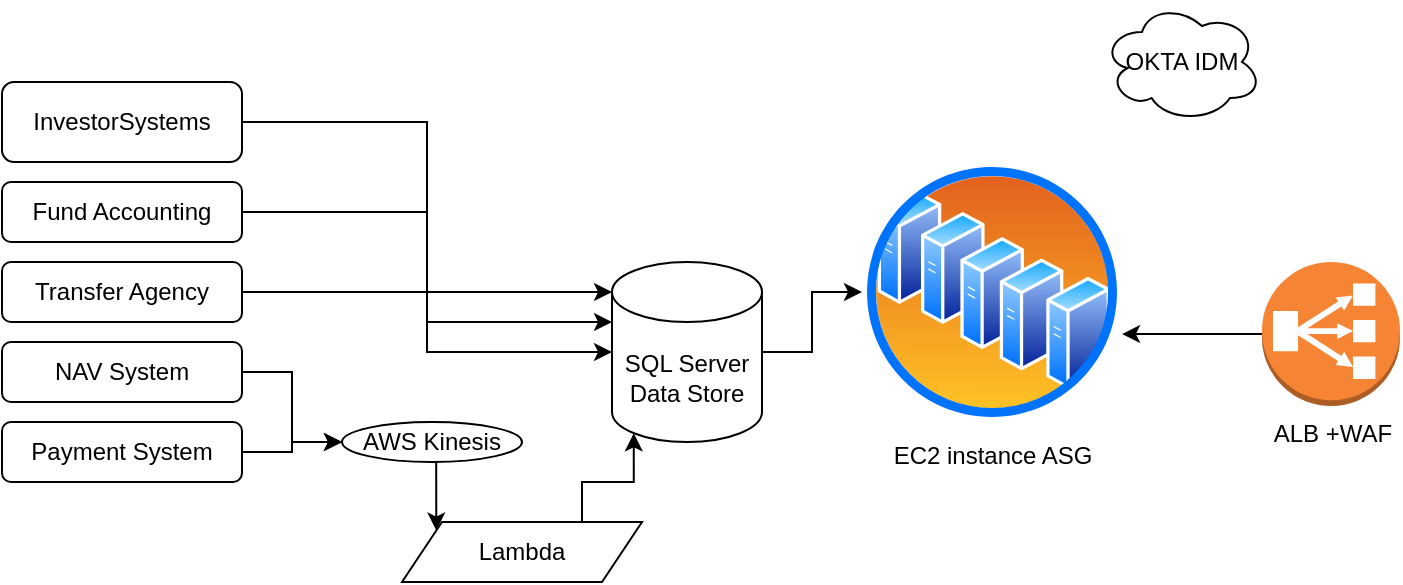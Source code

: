 <mxfile version="18.0.6" type="device"><diagram id="xZb8ztp30uQzBRslXyxt" name="Page-1"><mxGraphModel dx="782" dy="513" grid="1" gridSize="10" guides="1" tooltips="1" connect="1" arrows="1" fold="1" page="1" pageScale="1" pageWidth="850" pageHeight="1100" math="0" shadow="0"><root><mxCell id="0"/><mxCell id="1" parent="0"/><mxCell id="O4y8hNRlRir7KVVX-e8_-9" style="edgeStyle=orthogonalEdgeStyle;rounded=0;orthogonalLoop=1;jettySize=auto;html=1;exitX=1;exitY=0.5;exitDx=0;exitDy=0;entryX=0;entryY=0;entryDx=0;entryDy=15;entryPerimeter=0;" edge="1" parent="1" source="O4y8hNRlRir7KVVX-e8_-1" target="O4y8hNRlRir7KVVX-e8_-7"><mxGeometry relative="1" as="geometry"/></mxCell><mxCell id="O4y8hNRlRir7KVVX-e8_-1" value="InvestorSystems" style="rounded=1;whiteSpace=wrap;html=1;" vertex="1" parent="1"><mxGeometry x="90" y="90" width="120" height="40" as="geometry"/></mxCell><mxCell id="O4y8hNRlRir7KVVX-e8_-10" style="edgeStyle=orthogonalEdgeStyle;rounded=0;orthogonalLoop=1;jettySize=auto;html=1;exitX=1;exitY=0.5;exitDx=0;exitDy=0;entryX=0;entryY=0;entryDx=0;entryDy=30;entryPerimeter=0;" edge="1" parent="1" source="O4y8hNRlRir7KVVX-e8_-2" target="O4y8hNRlRir7KVVX-e8_-7"><mxGeometry relative="1" as="geometry"/></mxCell><mxCell id="O4y8hNRlRir7KVVX-e8_-2" value="Fund Accounting" style="rounded=1;whiteSpace=wrap;html=1;" vertex="1" parent="1"><mxGeometry x="90" y="140" width="120" height="30" as="geometry"/></mxCell><mxCell id="O4y8hNRlRir7KVVX-e8_-11" style="edgeStyle=orthogonalEdgeStyle;rounded=0;orthogonalLoop=1;jettySize=auto;html=1;exitX=1;exitY=0.5;exitDx=0;exitDy=0;entryX=0;entryY=0.5;entryDx=0;entryDy=0;entryPerimeter=0;" edge="1" parent="1" source="O4y8hNRlRir7KVVX-e8_-3" target="O4y8hNRlRir7KVVX-e8_-7"><mxGeometry relative="1" as="geometry"/></mxCell><mxCell id="O4y8hNRlRir7KVVX-e8_-3" value="Transfer Agency" style="rounded=1;whiteSpace=wrap;html=1;" vertex="1" parent="1"><mxGeometry x="90" y="180" width="120" height="30" as="geometry"/></mxCell><mxCell id="O4y8hNRlRir7KVVX-e8_-14" style="edgeStyle=orthogonalEdgeStyle;rounded=0;orthogonalLoop=1;jettySize=auto;html=1;exitX=1;exitY=0.5;exitDx=0;exitDy=0;entryX=0;entryY=0.5;entryDx=0;entryDy=0;" edge="1" parent="1" source="O4y8hNRlRir7KVVX-e8_-4" target="O4y8hNRlRir7KVVX-e8_-12"><mxGeometry relative="1" as="geometry"/></mxCell><mxCell id="O4y8hNRlRir7KVVX-e8_-4" value="NAV System" style="rounded=1;whiteSpace=wrap;html=1;" vertex="1" parent="1"><mxGeometry x="90" y="220" width="120" height="30" as="geometry"/></mxCell><mxCell id="O4y8hNRlRir7KVVX-e8_-16" style="edgeStyle=orthogonalEdgeStyle;rounded=0;orthogonalLoop=1;jettySize=auto;html=1;exitX=1;exitY=0.5;exitDx=0;exitDy=0;entryX=0;entryY=0.5;entryDx=0;entryDy=0;" edge="1" parent="1" source="O4y8hNRlRir7KVVX-e8_-5" target="O4y8hNRlRir7KVVX-e8_-12"><mxGeometry relative="1" as="geometry"/></mxCell><mxCell id="O4y8hNRlRir7KVVX-e8_-5" value="Payment System" style="rounded=1;whiteSpace=wrap;html=1;" vertex="1" parent="1"><mxGeometry x="90" y="260" width="120" height="30" as="geometry"/></mxCell><mxCell id="O4y8hNRlRir7KVVX-e8_-23" value="" style="edgeStyle=orthogonalEdgeStyle;rounded=0;orthogonalLoop=1;jettySize=auto;html=1;" edge="1" parent="1" source="O4y8hNRlRir7KVVX-e8_-7" target="O4y8hNRlRir7KVVX-e8_-22"><mxGeometry relative="1" as="geometry"/></mxCell><mxCell id="O4y8hNRlRir7KVVX-e8_-7" value="SQL Server&lt;br&gt;Data Store" style="shape=cylinder3;whiteSpace=wrap;html=1;boundedLbl=1;backgroundOutline=1;size=15;" vertex="1" parent="1"><mxGeometry x="395" y="180" width="75" height="90" as="geometry"/></mxCell><mxCell id="O4y8hNRlRir7KVVX-e8_-19" style="edgeStyle=orthogonalEdgeStyle;rounded=0;orthogonalLoop=1;jettySize=auto;html=1;exitX=0.5;exitY=1;exitDx=0;exitDy=0;entryX=0;entryY=0;entryDx=0;entryDy=0;" edge="1" parent="1" source="O4y8hNRlRir7KVVX-e8_-12" target="O4y8hNRlRir7KVVX-e8_-17"><mxGeometry relative="1" as="geometry"/></mxCell><mxCell id="O4y8hNRlRir7KVVX-e8_-12" value="AWS Kinesis" style="ellipse;whiteSpace=wrap;html=1;" vertex="1" parent="1"><mxGeometry x="260" y="260" width="90" height="20" as="geometry"/></mxCell><mxCell id="O4y8hNRlRir7KVVX-e8_-20" style="edgeStyle=orthogonalEdgeStyle;rounded=0;orthogonalLoop=1;jettySize=auto;html=1;exitX=0.75;exitY=0;exitDx=0;exitDy=0;entryX=0.145;entryY=1;entryDx=0;entryDy=-4.35;entryPerimeter=0;" edge="1" parent="1" source="O4y8hNRlRir7KVVX-e8_-17" target="O4y8hNRlRir7KVVX-e8_-7"><mxGeometry relative="1" as="geometry"/></mxCell><mxCell id="O4y8hNRlRir7KVVX-e8_-17" value="Lambda" style="shape=parallelogram;perimeter=parallelogramPerimeter;whiteSpace=wrap;html=1;fixedSize=1;" vertex="1" parent="1"><mxGeometry x="290" y="310" width="120" height="30" as="geometry"/></mxCell><mxCell id="O4y8hNRlRir7KVVX-e8_-21" value="OKTA IDM" style="ellipse;shape=cloud;whiteSpace=wrap;html=1;" vertex="1" parent="1"><mxGeometry x="640" y="50" width="80" height="60" as="geometry"/></mxCell><mxCell id="O4y8hNRlRir7KVVX-e8_-22" value="EC2 instance ASG" style="aspect=fixed;perimeter=ellipsePerimeter;html=1;align=center;shadow=0;dashed=0;spacingTop=3;image;image=img/lib/active_directory/server_farm.svg;" vertex="1" parent="1"><mxGeometry x="520" y="130" width="130" height="130" as="geometry"/></mxCell><mxCell id="O4y8hNRlRir7KVVX-e8_-25" style="edgeStyle=orthogonalEdgeStyle;rounded=0;orthogonalLoop=1;jettySize=auto;html=1;entryX=1;entryY=0.662;entryDx=0;entryDy=0;entryPerimeter=0;" edge="1" parent="1" source="O4y8hNRlRir7KVVX-e8_-24" target="O4y8hNRlRir7KVVX-e8_-22"><mxGeometry relative="1" as="geometry"/></mxCell><mxCell id="O4y8hNRlRir7KVVX-e8_-24" value="ALB +WAF" style="outlineConnect=0;dashed=0;verticalLabelPosition=bottom;verticalAlign=top;align=center;html=1;shape=mxgraph.aws3.classic_load_balancer;fillColor=#F58534;gradientColor=none;" vertex="1" parent="1"><mxGeometry x="720" y="180" width="69" height="72" as="geometry"/></mxCell></root></mxGraphModel></diagram></mxfile>
